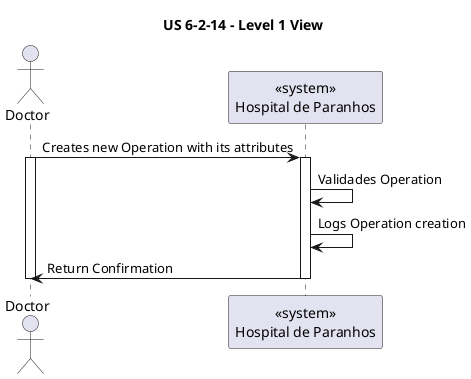' 
' User Story: As a **Doctor**, I want to request an operation, so that the Patient has access to the necessary healthcare.
'
' Acceptance Criteria:
' 
' - Doctors can input operation details such as **Patient ID**, **Operation type**, **Priority**, **Date**, **Time** and **Request Status**.
' - A unique **Operation ID** is generated upon profile creation.
' - The system validates that the Patient ID and Operation type are valid.
' - The profile is stored securely in the system.

@startuml

title US 6-2-14 - Level 1 View

actor Doctor as U
participant "<<system>>\nHospital de Paranhos" as web

U -> web : Creates new Operation with its attributes
activate U
activate web
web -> web : Validades Operation
web -> web : Logs Operation creation
web -> U : Return Confirmation
deactivate web
deactivate U




@enduml